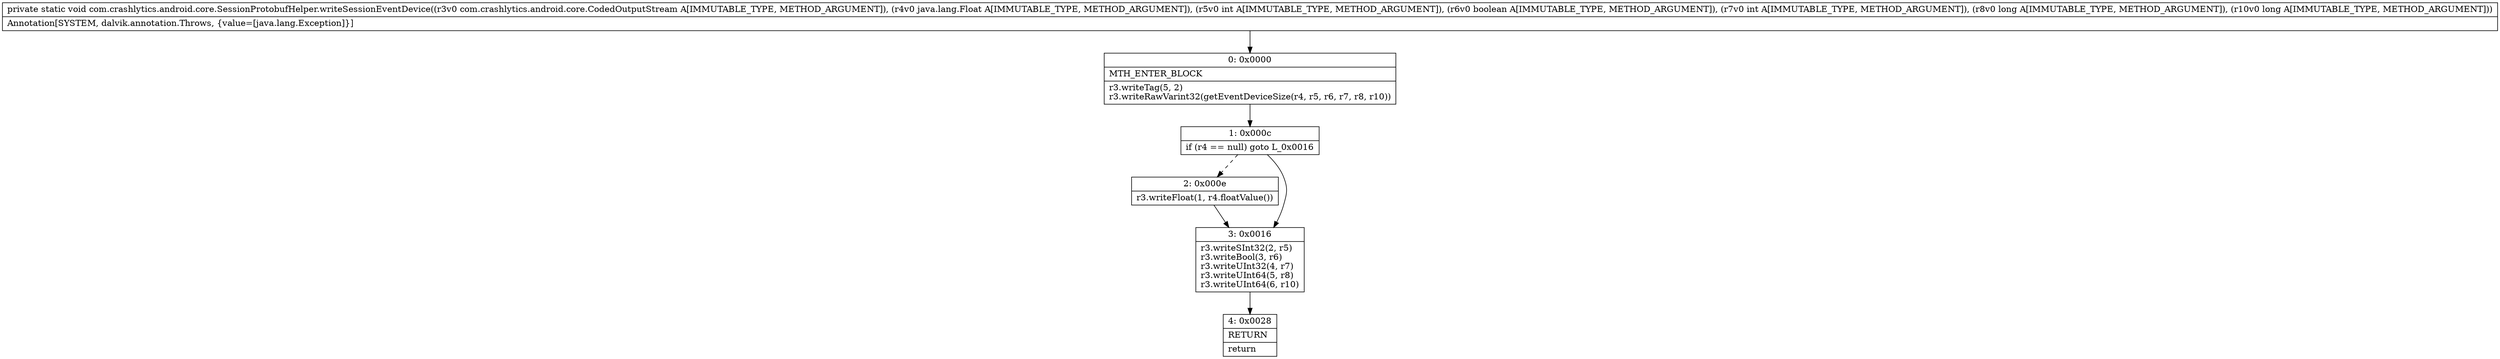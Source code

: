 digraph "CFG forcom.crashlytics.android.core.SessionProtobufHelper.writeSessionEventDevice(Lcom\/crashlytics\/android\/core\/CodedOutputStream;Ljava\/lang\/Float;IZIJJ)V" {
Node_0 [shape=record,label="{0\:\ 0x0000|MTH_ENTER_BLOCK\l|r3.writeTag(5, 2)\lr3.writeRawVarint32(getEventDeviceSize(r4, r5, r6, r7, r8, r10))\l}"];
Node_1 [shape=record,label="{1\:\ 0x000c|if (r4 == null) goto L_0x0016\l}"];
Node_2 [shape=record,label="{2\:\ 0x000e|r3.writeFloat(1, r4.floatValue())\l}"];
Node_3 [shape=record,label="{3\:\ 0x0016|r3.writeSInt32(2, r5)\lr3.writeBool(3, r6)\lr3.writeUInt32(4, r7)\lr3.writeUInt64(5, r8)\lr3.writeUInt64(6, r10)\l}"];
Node_4 [shape=record,label="{4\:\ 0x0028|RETURN\l|return\l}"];
MethodNode[shape=record,label="{private static void com.crashlytics.android.core.SessionProtobufHelper.writeSessionEventDevice((r3v0 com.crashlytics.android.core.CodedOutputStream A[IMMUTABLE_TYPE, METHOD_ARGUMENT]), (r4v0 java.lang.Float A[IMMUTABLE_TYPE, METHOD_ARGUMENT]), (r5v0 int A[IMMUTABLE_TYPE, METHOD_ARGUMENT]), (r6v0 boolean A[IMMUTABLE_TYPE, METHOD_ARGUMENT]), (r7v0 int A[IMMUTABLE_TYPE, METHOD_ARGUMENT]), (r8v0 long A[IMMUTABLE_TYPE, METHOD_ARGUMENT]), (r10v0 long A[IMMUTABLE_TYPE, METHOD_ARGUMENT]))  | Annotation[SYSTEM, dalvik.annotation.Throws, \{value=[java.lang.Exception]\}]\l}"];
MethodNode -> Node_0;
Node_0 -> Node_1;
Node_1 -> Node_2[style=dashed];
Node_1 -> Node_3;
Node_2 -> Node_3;
Node_3 -> Node_4;
}

